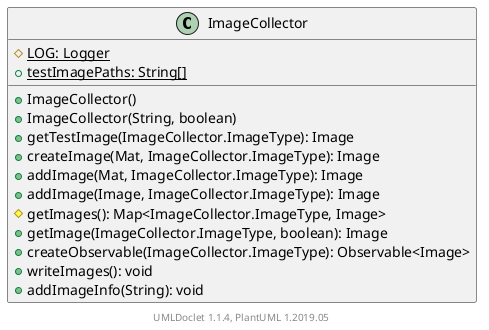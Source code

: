@startuml

    class ImageCollector [[ImageCollector.html]] {
        {static} #LOG: Logger
        {static} +testImagePaths: String[]
        +ImageCollector()
        +ImageCollector(String, boolean)
        +getTestImage(ImageCollector.ImageType): Image
        +createImage(Mat, ImageCollector.ImageType): Image
        +addImage(Mat, ImageCollector.ImageType): Image
        +addImage(Image, ImageCollector.ImageType): Image
        #getImages(): Map<ImageCollector.ImageType, Image>
        +getImage(ImageCollector.ImageType, boolean): Image
        +createObservable(ImageCollector.ImageType): Observable<Image>
        +writeImages(): void
        +addImageInfo(String): void
    }


    center footer UMLDoclet 1.1.4, PlantUML 1.2019.05
@enduml

